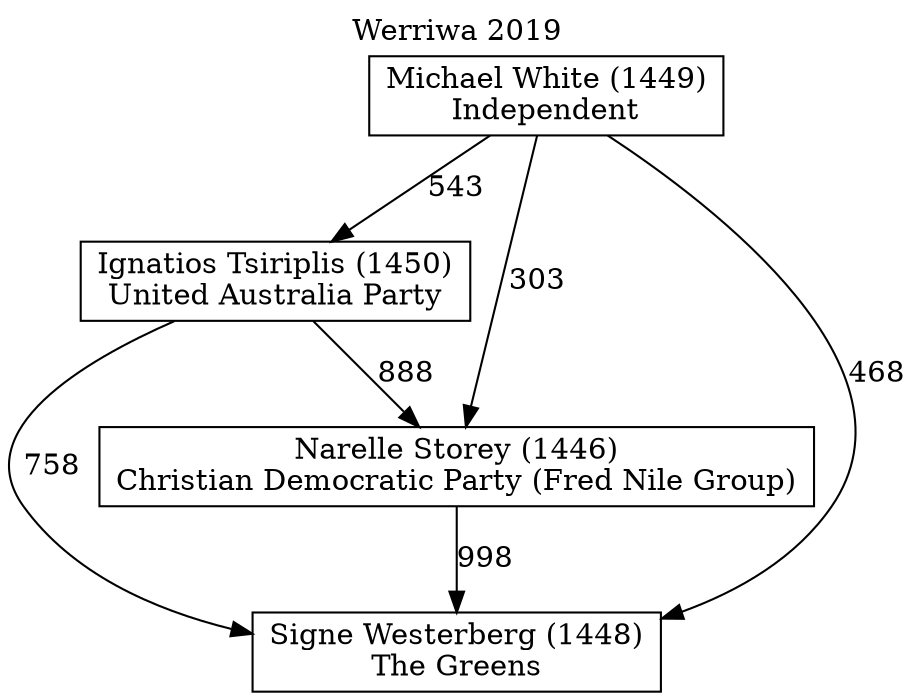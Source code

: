 // House preference flow
digraph "Signe Westerberg (1448)_Werriwa_2019" {
	graph [label="Werriwa 2019" labelloc=t mclimit=10]
	node [shape=box]
	"Ignatios Tsiriplis (1450)" [label="Ignatios Tsiriplis (1450)
United Australia Party"]
	"Michael White (1449)" [label="Michael White (1449)
Independent"]
	"Narelle Storey (1446)" [label="Narelle Storey (1446)
Christian Democratic Party (Fred Nile Group)"]
	"Signe Westerberg (1448)" [label="Signe Westerberg (1448)
The Greens"]
	"Ignatios Tsiriplis (1450)" -> "Narelle Storey (1446)" [label=888]
	"Ignatios Tsiriplis (1450)" -> "Signe Westerberg (1448)" [label=758]
	"Michael White (1449)" -> "Ignatios Tsiriplis (1450)" [label=543]
	"Michael White (1449)" -> "Narelle Storey (1446)" [label=303]
	"Michael White (1449)" -> "Signe Westerberg (1448)" [label=468]
	"Narelle Storey (1446)" -> "Signe Westerberg (1448)" [label=998]
}
